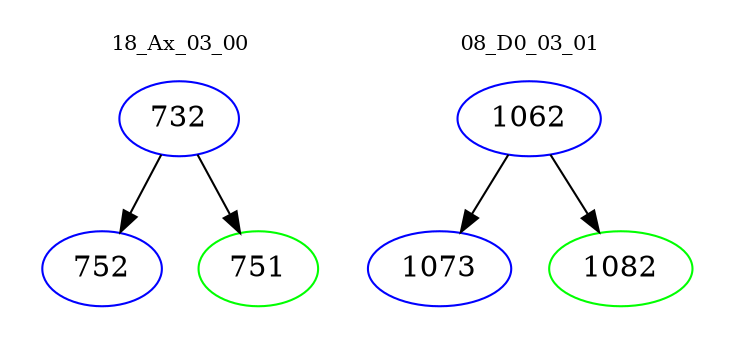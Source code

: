 digraph{
subgraph cluster_0 {
color = white
label = "18_Ax_03_00";
fontsize=10;
T0_732 [label="732", color="blue"]
T0_732 -> T0_752 [color="black"]
T0_752 [label="752", color="blue"]
T0_732 -> T0_751 [color="black"]
T0_751 [label="751", color="green"]
}
subgraph cluster_1 {
color = white
label = "08_D0_03_01";
fontsize=10;
T1_1062 [label="1062", color="blue"]
T1_1062 -> T1_1073 [color="black"]
T1_1073 [label="1073", color="blue"]
T1_1062 -> T1_1082 [color="black"]
T1_1082 [label="1082", color="green"]
}
}
